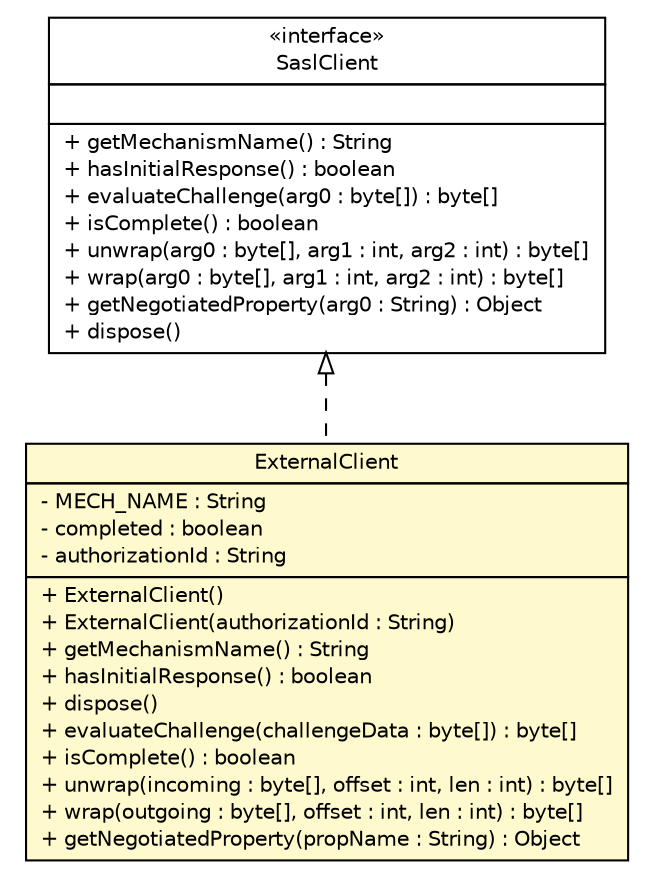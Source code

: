 #!/usr/local/bin/dot
#
# Class diagram 
# Generated by UMLGraph version R5_6 (http://www.umlgraph.org/)
#

digraph G {
	edge [fontname="Helvetica",fontsize=10,labelfontname="Helvetica",labelfontsize=10];
	node [fontname="Helvetica",fontsize=10,shape=plaintext];
	nodesep=0.25;
	ranksep=0.5;
	// org.ietf.nea.pt.socket.sasl.ExternalClient
	c695 [label=<<table title="org.ietf.nea.pt.socket.sasl.ExternalClient" border="0" cellborder="1" cellspacing="0" cellpadding="2" port="p" bgcolor="lemonChiffon" href="./ExternalClient.html">
		<tr><td><table border="0" cellspacing="0" cellpadding="1">
<tr><td align="center" balign="center"> ExternalClient </td></tr>
		</table></td></tr>
		<tr><td><table border="0" cellspacing="0" cellpadding="1">
<tr><td align="left" balign="left"> - MECH_NAME : String </td></tr>
<tr><td align="left" balign="left"> - completed : boolean </td></tr>
<tr><td align="left" balign="left"> - authorizationId : String </td></tr>
		</table></td></tr>
		<tr><td><table border="0" cellspacing="0" cellpadding="1">
<tr><td align="left" balign="left"> + ExternalClient() </td></tr>
<tr><td align="left" balign="left"> + ExternalClient(authorizationId : String) </td></tr>
<tr><td align="left" balign="left"> + getMechanismName() : String </td></tr>
<tr><td align="left" balign="left"> + hasInitialResponse() : boolean </td></tr>
<tr><td align="left" balign="left"> + dispose() </td></tr>
<tr><td align="left" balign="left"> + evaluateChallenge(challengeData : byte[]) : byte[] </td></tr>
<tr><td align="left" balign="left"> + isComplete() : boolean </td></tr>
<tr><td align="left" balign="left"> + unwrap(incoming : byte[], offset : int, len : int) : byte[] </td></tr>
<tr><td align="left" balign="left"> + wrap(outgoing : byte[], offset : int, len : int) : byte[] </td></tr>
<tr><td align="left" balign="left"> + getNegotiatedProperty(propName : String) : Object </td></tr>
		</table></td></tr>
		</table>>, URL="./ExternalClient.html", fontname="Helvetica", fontcolor="black", fontsize=10.0];
	//org.ietf.nea.pt.socket.sasl.ExternalClient implements javax.security.sasl.SaslClient
	c701:p -> c695:p [dir=back,arrowtail=empty,style=dashed];
	// javax.security.sasl.SaslClient
	c701 [label=<<table title="javax.security.sasl.SaslClient" border="0" cellborder="1" cellspacing="0" cellpadding="2" port="p" href="http://java.sun.com/j2se/1.4.2/docs/api/javax/security/sasl/SaslClient.html">
		<tr><td><table border="0" cellspacing="0" cellpadding="1">
<tr><td align="center" balign="center"> &#171;interface&#187; </td></tr>
<tr><td align="center" balign="center"> SaslClient </td></tr>
		</table></td></tr>
		<tr><td><table border="0" cellspacing="0" cellpadding="1">
<tr><td align="left" balign="left">  </td></tr>
		</table></td></tr>
		<tr><td><table border="0" cellspacing="0" cellpadding="1">
<tr><td align="left" balign="left"> + getMechanismName() : String </td></tr>
<tr><td align="left" balign="left"> + hasInitialResponse() : boolean </td></tr>
<tr><td align="left" balign="left"> + evaluateChallenge(arg0 : byte[]) : byte[] </td></tr>
<tr><td align="left" balign="left"> + isComplete() : boolean </td></tr>
<tr><td align="left" balign="left"> + unwrap(arg0 : byte[], arg1 : int, arg2 : int) : byte[] </td></tr>
<tr><td align="left" balign="left"> + wrap(arg0 : byte[], arg1 : int, arg2 : int) : byte[] </td></tr>
<tr><td align="left" balign="left"> + getNegotiatedProperty(arg0 : String) : Object </td></tr>
<tr><td align="left" balign="left"> + dispose() </td></tr>
		</table></td></tr>
		</table>>, URL="http://java.sun.com/j2se/1.4.2/docs/api/javax/security/sasl/SaslClient.html", fontname="Helvetica", fontcolor="black", fontsize=10.0];
}

